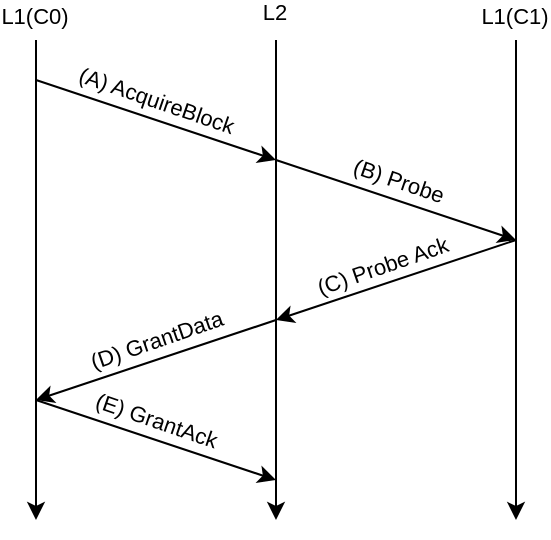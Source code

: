<mxfile>
    <diagram id="-5DVDsnBTmAtEEiI64wV" name="Page-1">
        <mxGraphModel dx="1150" dy="840" grid="1" gridSize="10" guides="1" tooltips="1" connect="1" arrows="1" fold="1" page="1" pageScale="1" pageWidth="1169" pageHeight="827" math="0" shadow="0">
            <root>
                <mxCell id="0"/>
                <mxCell id="1" parent="0"/>
                <mxCell id="22" value="" style="group" vertex="1" connectable="0" parent="1">
                    <mxGeometry x="240" y="80" width="240" height="240" as="geometry"/>
                </mxCell>
                <mxCell id="2" value="" style="endArrow=classic;html=1;" parent="22" edge="1">
                    <mxGeometry width="50" height="50" relative="1" as="geometry">
                        <mxPoint as="sourcePoint"/>
                        <mxPoint y="240" as="targetPoint"/>
                    </mxGeometry>
                </mxCell>
                <mxCell id="5" value="L1(C0)" style="edgeLabel;html=1;align=center;verticalAlign=middle;resizable=0;points=[];" parent="2" vertex="1" connectable="0">
                    <mxGeometry x="-0.943" y="-1" relative="1" as="geometry">
                        <mxPoint y="-19" as="offset"/>
                    </mxGeometry>
                </mxCell>
                <mxCell id="3" value="" style="endArrow=classic;html=1;" parent="22" edge="1">
                    <mxGeometry width="50" height="50" relative="1" as="geometry">
                        <mxPoint x="120" as="sourcePoint"/>
                        <mxPoint x="120" y="240" as="targetPoint"/>
                    </mxGeometry>
                </mxCell>
                <mxCell id="6" value="L2" style="edgeLabel;html=1;align=center;verticalAlign=middle;resizable=0;points=[];" parent="3" vertex="1" connectable="0">
                    <mxGeometry x="-0.915" y="-1" relative="1" as="geometry">
                        <mxPoint y="-24" as="offset"/>
                    </mxGeometry>
                </mxCell>
                <mxCell id="4" value="" style="endArrow=classic;html=1;" parent="22" edge="1">
                    <mxGeometry width="50" height="50" relative="1" as="geometry">
                        <mxPoint x="240" as="sourcePoint"/>
                        <mxPoint x="240" y="240" as="targetPoint"/>
                    </mxGeometry>
                </mxCell>
                <mxCell id="7" value="L1(C1)" style="edgeLabel;html=1;align=center;verticalAlign=middle;resizable=0;points=[];" parent="4" vertex="1" connectable="0">
                    <mxGeometry x="-0.958" y="-1" relative="1" as="geometry">
                        <mxPoint y="-17" as="offset"/>
                    </mxGeometry>
                </mxCell>
                <mxCell id="8" value="" style="endArrow=classic;html=1;" parent="22" edge="1">
                    <mxGeometry width="50" height="50" relative="1" as="geometry">
                        <mxPoint y="20" as="sourcePoint"/>
                        <mxPoint x="120" y="60" as="targetPoint"/>
                    </mxGeometry>
                </mxCell>
                <mxCell id="14" value="(A) AcquireBlock" style="edgeLabel;html=1;align=center;verticalAlign=middle;resizable=0;points=[];rotation=19;" parent="8" vertex="1" connectable="0">
                    <mxGeometry x="-0.323" relative="1" as="geometry">
                        <mxPoint x="19" y="-4" as="offset"/>
                    </mxGeometry>
                </mxCell>
                <mxCell id="10" value="" style="endArrow=classic;html=1;" parent="22" edge="1">
                    <mxGeometry width="50" height="50" relative="1" as="geometry">
                        <mxPoint x="120" y="60" as="sourcePoint"/>
                        <mxPoint x="240" y="100" as="targetPoint"/>
                    </mxGeometry>
                </mxCell>
                <mxCell id="18" value="(B) Probe" style="edgeLabel;html=1;align=center;verticalAlign=middle;resizable=0;points=[];rotation=19;" parent="10" vertex="1" connectable="0">
                    <mxGeometry x="-0.402" y="1" relative="1" as="geometry">
                        <mxPoint x="24" y="-1" as="offset"/>
                    </mxGeometry>
                </mxCell>
                <mxCell id="11" value="" style="endArrow=classic;html=1;" parent="22" edge="1">
                    <mxGeometry width="50" height="50" relative="1" as="geometry">
                        <mxPoint x="240" y="100" as="sourcePoint"/>
                        <mxPoint x="120" y="140" as="targetPoint"/>
                    </mxGeometry>
                </mxCell>
                <mxCell id="19" value="(C) Probe Ack" style="edgeLabel;html=1;align=center;verticalAlign=middle;resizable=0;points=[];rotation=341;" parent="11" vertex="1" connectable="0">
                    <mxGeometry x="0.4" y="-1" relative="1" as="geometry">
                        <mxPoint x="17" y="-14" as="offset"/>
                    </mxGeometry>
                </mxCell>
                <mxCell id="12" value="" style="endArrow=classic;html=1;" parent="22" edge="1">
                    <mxGeometry width="50" height="50" relative="1" as="geometry">
                        <mxPoint x="120" y="140" as="sourcePoint"/>
                        <mxPoint y="180" as="targetPoint"/>
                    </mxGeometry>
                </mxCell>
                <mxCell id="20" value="(D) GrantData" style="edgeLabel;html=1;align=center;verticalAlign=middle;resizable=0;points=[];rotation=341;" parent="12" vertex="1" connectable="0">
                    <mxGeometry x="-0.293" relative="1" as="geometry">
                        <mxPoint x="-18" y="-4" as="offset"/>
                    </mxGeometry>
                </mxCell>
                <mxCell id="13" value="" style="endArrow=classic;html=1;" parent="22" edge="1">
                    <mxGeometry width="50" height="50" relative="1" as="geometry">
                        <mxPoint y="180" as="sourcePoint"/>
                        <mxPoint x="120" y="220" as="targetPoint"/>
                    </mxGeometry>
                </mxCell>
                <mxCell id="21" value="(E) GrantAck" style="edgeLabel;html=1;align=center;verticalAlign=middle;resizable=0;points=[];rotation=19;" parent="13" vertex="1" connectable="0">
                    <mxGeometry x="0.074" y="1" relative="1" as="geometry">
                        <mxPoint x="-5" y="-11" as="offset"/>
                    </mxGeometry>
                </mxCell>
            </root>
        </mxGraphModel>
    </diagram>
</mxfile>